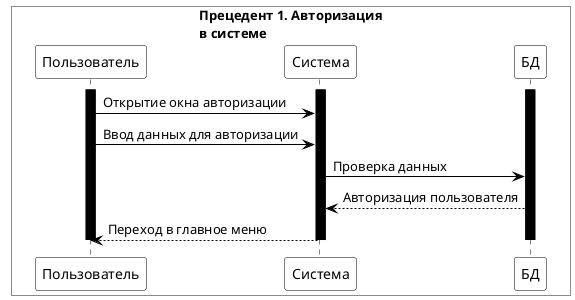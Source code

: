 @startuml
skinparam sequence {
    ArrowColor Black
    ActorBorderColor Black
    LifeLineBorderColor Black
    LifeLineBackgroundColor Black
    ParticipantBorderColor Black
    ParticipantBackgroundColor White
    ParticipantFontColor Black
}

skinparam ParticipantPadding 20
skinparam BoxPadding 10

box "Прецедент 1. Авторизация\nв системе" #White
participant "Пользователь" as User #White
participant "Система" as System #White
participant "БД" as DB #White
end box

activate User #Black
activate System #Black
activate DB #Black

User -> System: Открытие окна авторизации
User -> System: Ввод данных для авторизации
System -> DB: Проверка данных
DB --> System: Авторизация пользователя
System --> User: Переход в главное меню

deactivate DB
deactivate System
deactivate User

@enduml
